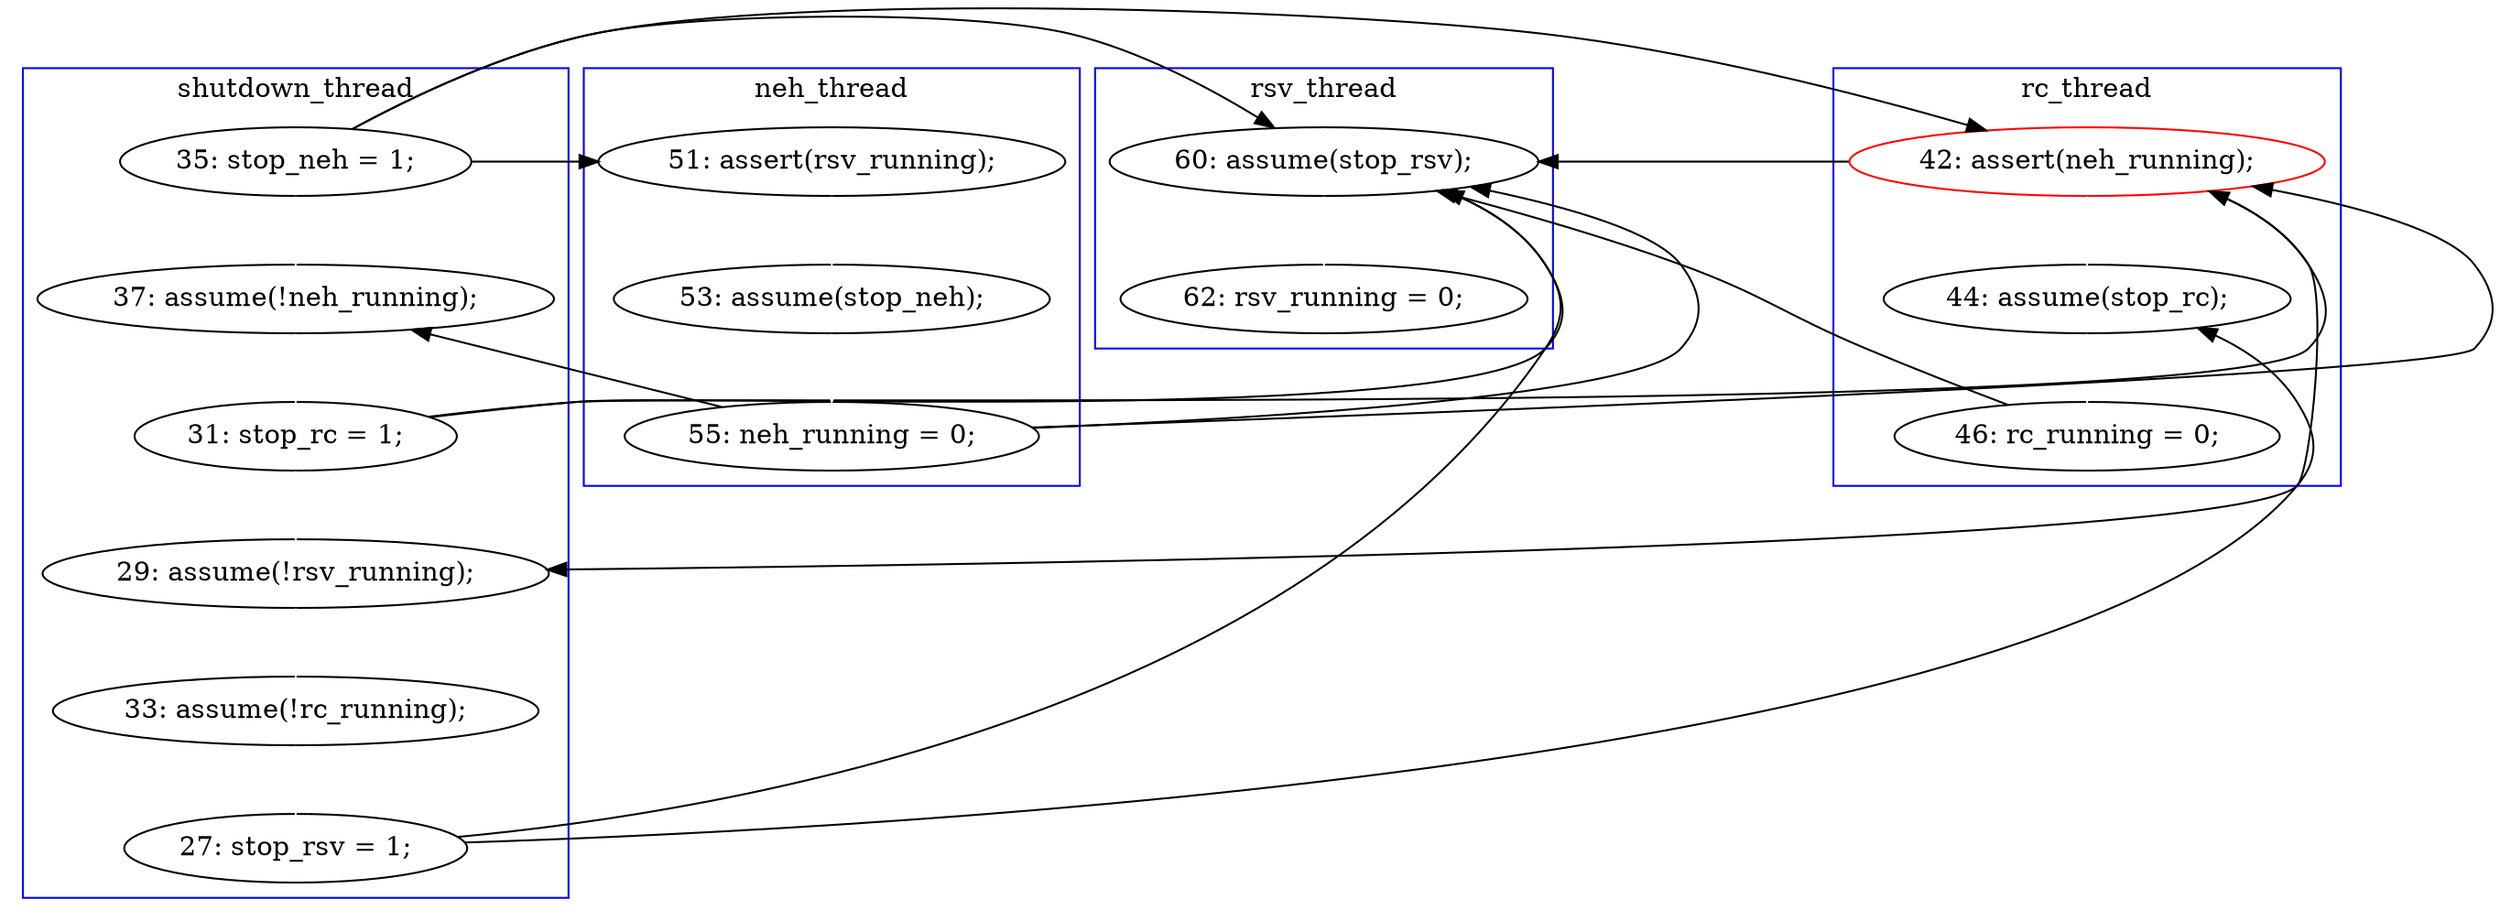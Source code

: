 digraph Counterexample {
	12 -> 33 [color = black, style = solid, constraint = false]
	20 -> 21 [color = black, style = solid, constraint = false]
	25 -> 26 [color = black, style = solid, constraint = false]
	19 -> 33 [color = black, style = solid, constraint = false]
	26 -> 29 [color = white, style = solid]
	16 -> 17 [color = white, style = solid]
	18 -> 19 [color = white, style = solid]
	14 -> 16 [color = white, style = solid]
	25 -> 33 [color = black, style = solid, constraint = false]
	19 -> 21 [color = white, style = solid]
	17 -> 18 [color = black, style = solid, constraint = false]
	24 -> 25 [color = white, style = solid]
	21 -> 24 [color = white, style = solid]
	12 -> 14 [color = black, style = solid, constraint = false]
	20 -> 26 [color = white, style = solid]
	17 -> 20 [color = black, style = solid, constraint = false]
	17 -> 33 [color = black, style = solid, constraint = false]
	12 -> 18 [color = white, style = solid]
	29 -> 33 [color = black, style = solid, constraint = false]
	33 -> 36 [color = white, style = solid]
	19 -> 20 [color = black, style = solid, constraint = false]
	20 -> 33 [color = black, style = solid, constraint = false]
	12 -> 20 [color = black, style = solid, constraint = false]
	subgraph cluster1 {
		label = shutdown_thread
		color = blue
		21  [label = "29: assume(!rsv_running);"]
		24  [label = "33: assume(!rc_running);"]
		19  [label = "31: stop_rc = 1;"]
		12  [label = "35: stop_neh = 1;"]
		18  [label = "37: assume(!neh_running);"]
		25  [label = "27: stop_rsv = 1;"]
	}
	subgraph cluster3 {
		label = neh_thread
		color = blue
		17  [label = "55: neh_running = 0;"]
		16  [label = "53: assume(stop_neh);"]
		14  [label = "51: assert(rsv_running);"]
	}
	subgraph cluster4 {
		label = rsv_thread
		color = blue
		33  [label = "60: assume(stop_rsv);"]
		36  [label = "62: rsv_running = 0;"]
	}
	subgraph cluster2 {
		label = rc_thread
		color = blue
		29  [label = "46: rc_running = 0;"]
		26  [label = "44: assume(stop_rc);"]
		20  [label = "42: assert(neh_running);", color = red]
	}
}